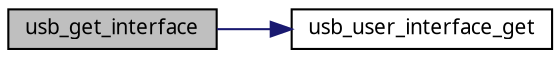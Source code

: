 digraph G
{
  edge [fontname="FreeSans.ttf",fontsize=10,labelfontname="FreeSans.ttf",labelfontsize=10];
  node [fontname="FreeSans.ttf",fontsize=10,shape=record];
  rankdir=LR;
  Node1 [label="usb_get_interface",height=0.2,width=0.4,color="black", fillcolor="grey75", style="filled" fontcolor="black"];
  Node1 -> Node2 [color="midnightblue",fontsize=10,style="solid",fontname="FreeSans.ttf"];
  Node2 [label="usb_user_interface_get",height=0.2,width=0.4,color="black", fillcolor="white", style="filled",URL="$a00039.html#1f33268cc6f235cb19f318f2ad43ed70"];
}
